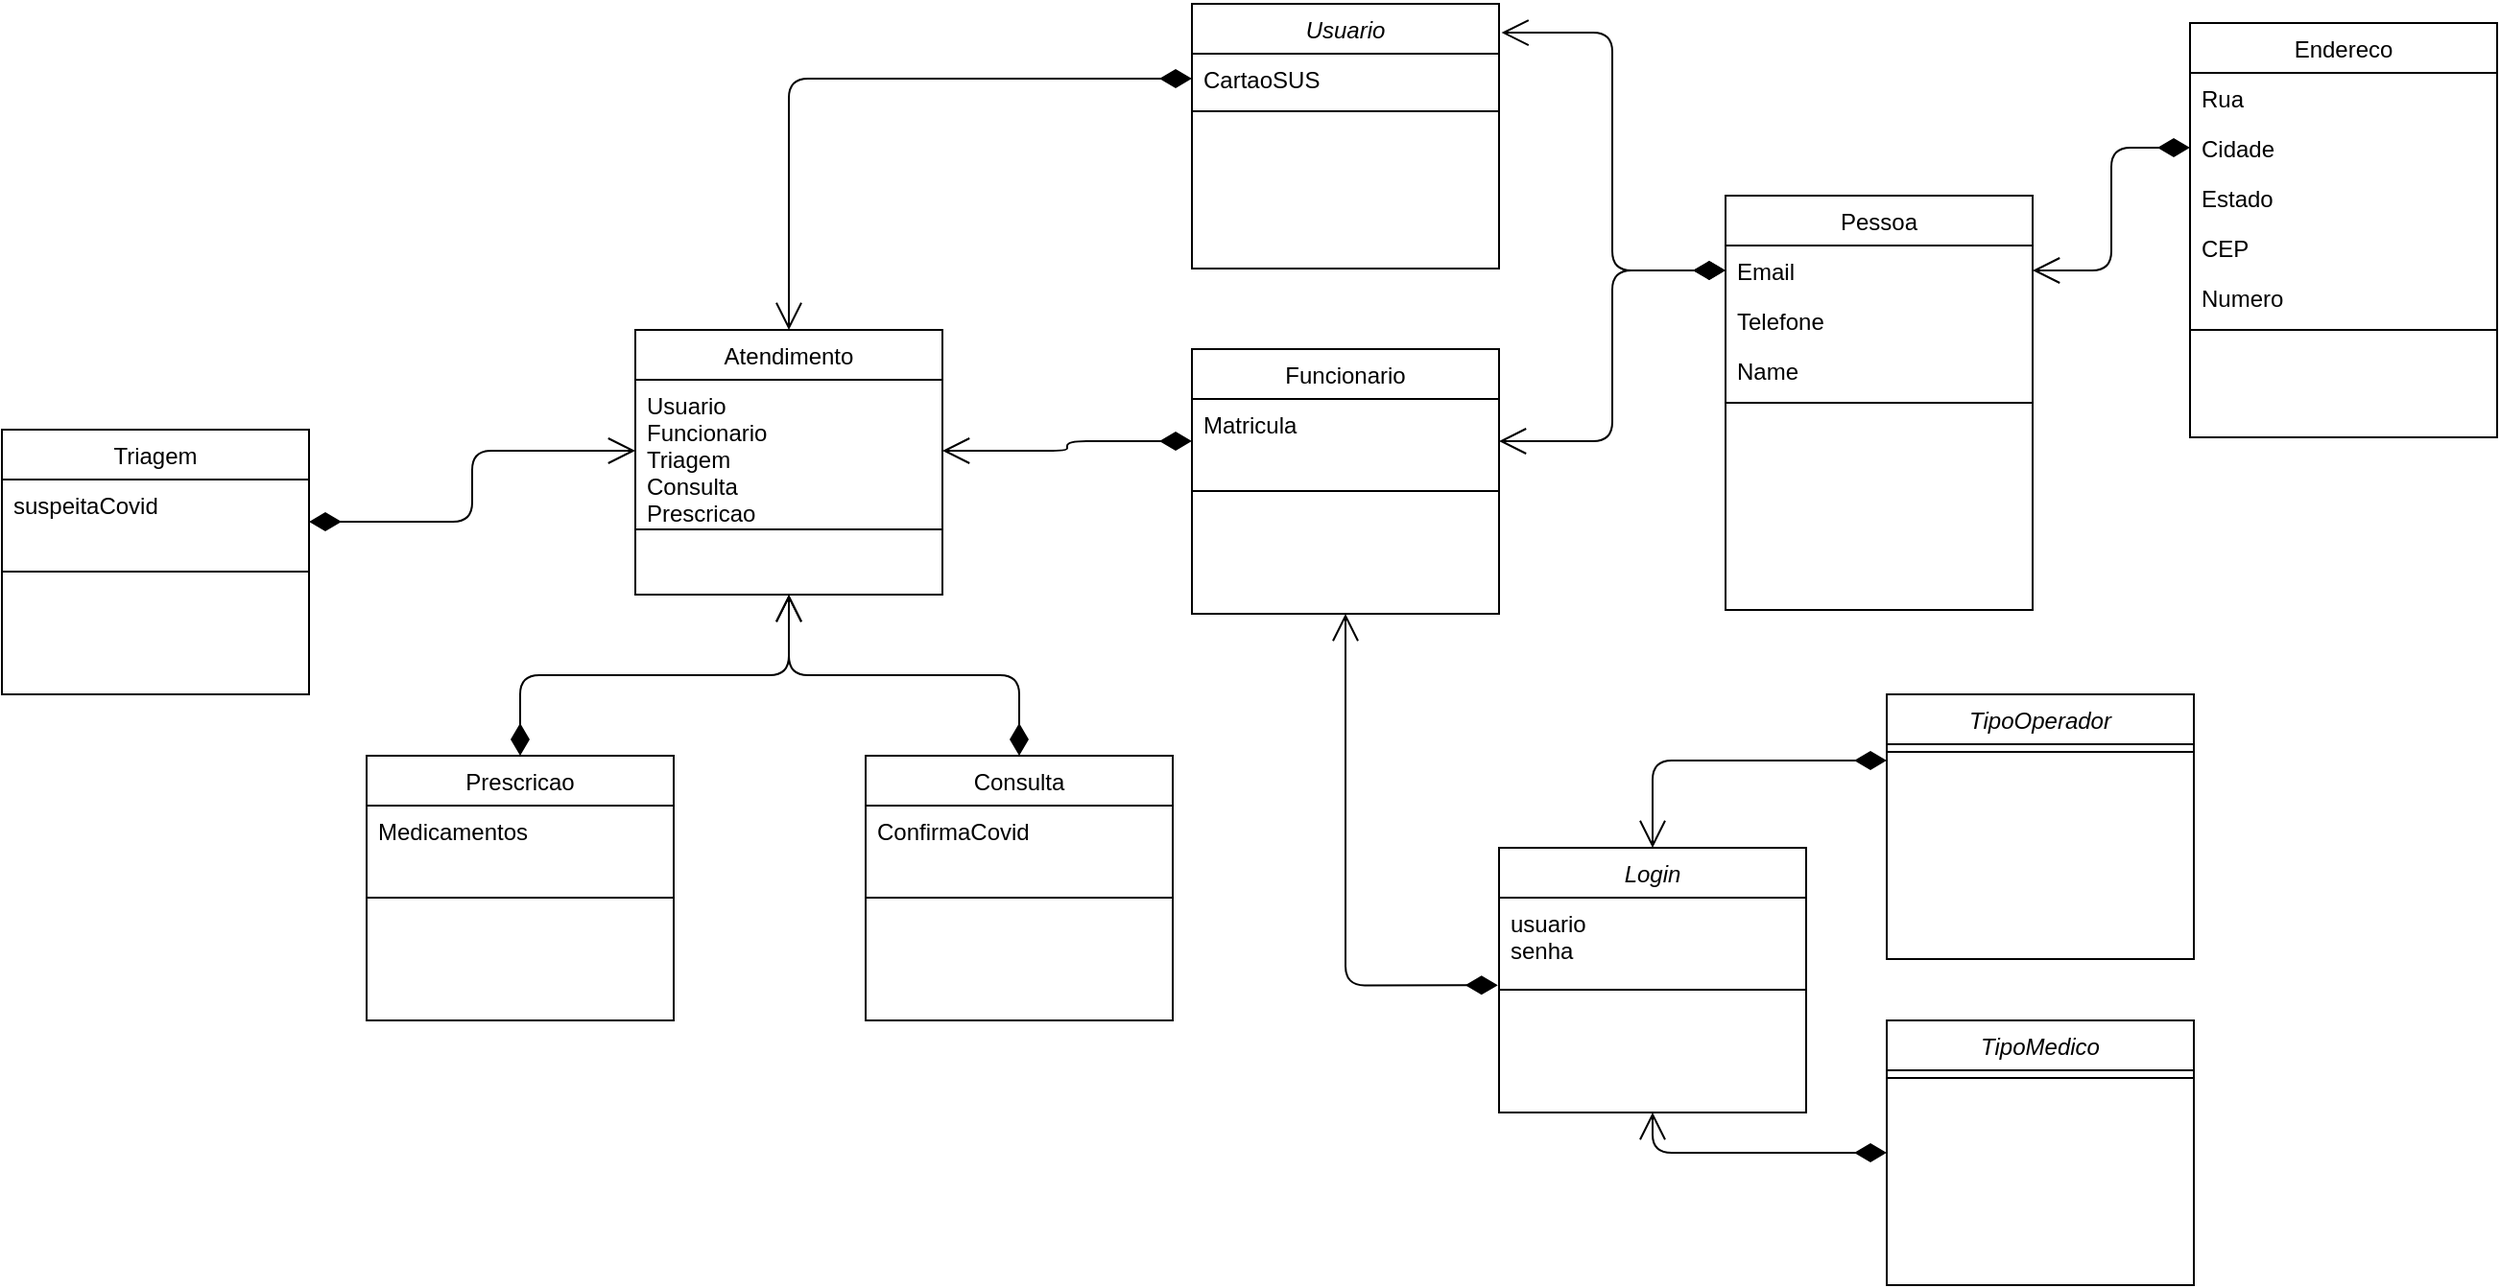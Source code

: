 <mxfile version="13.1.3" type="device"><diagram id="C5RBs43oDa-KdzZeNtuy" name="Page-1"><mxGraphModel dx="2404" dy="1145" grid="1" gridSize="10" guides="1" tooltips="1" connect="1" arrows="1" fold="1" page="1" pageScale="1" pageWidth="827" pageHeight="1169" math="0" shadow="0"><root><mxCell id="WIyWlLk6GJQsqaUBKTNV-0"/><mxCell id="WIyWlLk6GJQsqaUBKTNV-1" parent="WIyWlLk6GJQsqaUBKTNV-0"/><mxCell id="zkfFHV4jXpPFQw0GAbJ--17" value="Pessoa" style="swimlane;fontStyle=0;align=center;verticalAlign=top;childLayout=stackLayout;horizontal=1;startSize=26;horizontalStack=0;resizeParent=1;resizeLast=0;collapsible=1;marginBottom=0;rounded=0;shadow=0;strokeWidth=1;" parent="WIyWlLk6GJQsqaUBKTNV-1" vertex="1"><mxGeometry x="508" y="120" width="160" height="216" as="geometry"><mxRectangle x="550" y="140" width="160" height="26" as="alternateBounds"/></mxGeometry></mxCell><mxCell id="r5ZxRTJH09f8e8L7MGF4-11" value="Email" style="text;align=left;verticalAlign=top;spacingLeft=4;spacingRight=4;overflow=hidden;rotatable=0;points=[[0,0.5],[1,0.5]];portConstraint=eastwest;rounded=0;shadow=0;html=0;" vertex="1" parent="zkfFHV4jXpPFQw0GAbJ--17"><mxGeometry y="26" width="160" height="26" as="geometry"/></mxCell><mxCell id="r5ZxRTJH09f8e8L7MGF4-10" value="Telefone" style="text;align=left;verticalAlign=top;spacingLeft=4;spacingRight=4;overflow=hidden;rotatable=0;points=[[0,0.5],[1,0.5]];portConstraint=eastwest;rounded=0;shadow=0;html=0;" vertex="1" parent="zkfFHV4jXpPFQw0GAbJ--17"><mxGeometry y="52" width="160" height="26" as="geometry"/></mxCell><mxCell id="r5ZxRTJH09f8e8L7MGF4-9" value="Name" style="text;align=left;verticalAlign=top;spacingLeft=4;spacingRight=4;overflow=hidden;rotatable=0;points=[[0,0.5],[1,0.5]];portConstraint=eastwest;" vertex="1" parent="zkfFHV4jXpPFQw0GAbJ--17"><mxGeometry y="78" width="160" height="26" as="geometry"/></mxCell><mxCell id="zkfFHV4jXpPFQw0GAbJ--23" value="" style="line;html=1;strokeWidth=1;align=left;verticalAlign=middle;spacingTop=-1;spacingLeft=3;spacingRight=3;rotatable=0;labelPosition=right;points=[];portConstraint=eastwest;" parent="zkfFHV4jXpPFQw0GAbJ--17" vertex="1"><mxGeometry y="104" width="160" height="8" as="geometry"/></mxCell><mxCell id="zkfFHV4jXpPFQw0GAbJ--0" value="Usuario" style="swimlane;fontStyle=2;align=center;verticalAlign=top;childLayout=stackLayout;horizontal=1;startSize=26;horizontalStack=0;resizeParent=1;resizeLast=0;collapsible=1;marginBottom=0;rounded=0;shadow=0;strokeWidth=1;" parent="WIyWlLk6GJQsqaUBKTNV-1" vertex="1"><mxGeometry x="230" y="20" width="160" height="138" as="geometry"><mxRectangle x="230" y="140" width="160" height="26" as="alternateBounds"/></mxGeometry></mxCell><mxCell id="zkfFHV4jXpPFQw0GAbJ--1" value="CartaoSUS" style="text;align=left;verticalAlign=top;spacingLeft=4;spacingRight=4;overflow=hidden;rotatable=0;points=[[0,0.5],[1,0.5]];portConstraint=eastwest;" parent="zkfFHV4jXpPFQw0GAbJ--0" vertex="1"><mxGeometry y="26" width="160" height="26" as="geometry"/></mxCell><mxCell id="zkfFHV4jXpPFQw0GAbJ--4" value="" style="line;html=1;strokeWidth=1;align=left;verticalAlign=middle;spacingTop=-1;spacingLeft=3;spacingRight=3;rotatable=0;labelPosition=right;points=[];portConstraint=eastwest;" parent="zkfFHV4jXpPFQw0GAbJ--0" vertex="1"><mxGeometry y="52" width="160" height="8" as="geometry"/></mxCell><mxCell id="zkfFHV4jXpPFQw0GAbJ--6" value="Funcionario" style="swimlane;fontStyle=0;align=center;verticalAlign=top;childLayout=stackLayout;horizontal=1;startSize=26;horizontalStack=0;resizeParent=1;resizeLast=0;collapsible=1;marginBottom=0;rounded=0;shadow=0;strokeWidth=1;" parent="WIyWlLk6GJQsqaUBKTNV-1" vertex="1"><mxGeometry x="230" y="200" width="160" height="138" as="geometry"><mxRectangle x="130" y="380" width="160" height="26" as="alternateBounds"/></mxGeometry></mxCell><mxCell id="zkfFHV4jXpPFQw0GAbJ--7" value="Matricula" style="text;align=left;verticalAlign=top;spacingLeft=4;spacingRight=4;overflow=hidden;rotatable=0;points=[[0,0.5],[1,0.5]];portConstraint=eastwest;" parent="zkfFHV4jXpPFQw0GAbJ--6" vertex="1"><mxGeometry y="26" width="160" height="44" as="geometry"/></mxCell><mxCell id="zkfFHV4jXpPFQw0GAbJ--9" value="" style="line;html=1;strokeWidth=1;align=left;verticalAlign=middle;spacingTop=-1;spacingLeft=3;spacingRight=3;rotatable=0;labelPosition=right;points=[];portConstraint=eastwest;" parent="zkfFHV4jXpPFQw0GAbJ--6" vertex="1"><mxGeometry y="70" width="160" height="8" as="geometry"/></mxCell><mxCell id="r5ZxRTJH09f8e8L7MGF4-37" value="" style="endArrow=open;html=1;endSize=12;startArrow=diamondThin;startSize=14;startFill=1;edgeStyle=orthogonalEdgeStyle;align=left;verticalAlign=bottom;exitX=0;exitY=0.5;exitDx=0;exitDy=0;entryX=1.008;entryY=0.109;entryDx=0;entryDy=0;entryPerimeter=0;" edge="1" parent="WIyWlLk6GJQsqaUBKTNV-1" source="r5ZxRTJH09f8e8L7MGF4-11" target="zkfFHV4jXpPFQw0GAbJ--0"><mxGeometry x="-1" y="3" relative="1" as="geometry"><mxPoint x="440" y="540" as="sourcePoint"/><mxPoint x="600" y="540" as="targetPoint"/></mxGeometry></mxCell><mxCell id="r5ZxRTJH09f8e8L7MGF4-39" value="" style="endArrow=open;html=1;endSize=12;startArrow=diamondThin;startSize=14;startFill=1;edgeStyle=orthogonalEdgeStyle;align=left;verticalAlign=bottom;exitX=0;exitY=0.5;exitDx=0;exitDy=0;entryX=1;entryY=0.5;entryDx=0;entryDy=0;" edge="1" parent="WIyWlLk6GJQsqaUBKTNV-1" source="r5ZxRTJH09f8e8L7MGF4-2" target="r5ZxRTJH09f8e8L7MGF4-11"><mxGeometry x="-1" y="3" relative="1" as="geometry"><mxPoint x="515.76" y="142.096" as="sourcePoint"/><mxPoint x="401.28" y="45.042" as="targetPoint"/></mxGeometry></mxCell><mxCell id="r5ZxRTJH09f8e8L7MGF4-40" value="" style="endArrow=open;html=1;endSize=12;startArrow=diamondThin;startSize=14;startFill=1;edgeStyle=orthogonalEdgeStyle;align=left;verticalAlign=bottom;entryX=1;entryY=0.5;entryDx=0;entryDy=0;exitX=0;exitY=0.5;exitDx=0;exitDy=0;" edge="1" parent="WIyWlLk6GJQsqaUBKTNV-1" source="r5ZxRTJH09f8e8L7MGF4-11" target="zkfFHV4jXpPFQw0GAbJ--7"><mxGeometry x="-1" y="3" relative="1" as="geometry"><mxPoint x="450" y="170" as="sourcePoint"/><mxPoint x="401.28" y="45.042" as="targetPoint"/></mxGeometry></mxCell><mxCell id="r5ZxRTJH09f8e8L7MGF4-42" value="" style="endArrow=open;html=1;endSize=12;startArrow=diamondThin;startSize=14;startFill=1;edgeStyle=orthogonalEdgeStyle;align=left;verticalAlign=bottom;entryX=1;entryY=0.5;entryDx=0;entryDy=0;exitX=0;exitY=0.5;exitDx=0;exitDy=0;" edge="1" parent="WIyWlLk6GJQsqaUBKTNV-1" source="zkfFHV4jXpPFQw0GAbJ--7" target="r5ZxRTJH09f8e8L7MGF4-34"><mxGeometry x="-1" y="3" relative="1" as="geometry"><mxPoint x="518" y="169" as="sourcePoint"/><mxPoint x="400.0" y="258.0" as="targetPoint"/></mxGeometry></mxCell><mxCell id="r5ZxRTJH09f8e8L7MGF4-43" value="" style="endArrow=open;html=1;endSize=12;startArrow=diamondThin;startSize=14;startFill=1;edgeStyle=orthogonalEdgeStyle;align=left;verticalAlign=bottom;entryX=0.5;entryY=0;entryDx=0;entryDy=0;exitX=0;exitY=0.5;exitDx=0;exitDy=0;" edge="1" parent="WIyWlLk6GJQsqaUBKTNV-1" source="zkfFHV4jXpPFQw0GAbJ--1" target="r5ZxRTJH09f8e8L7MGF4-33"><mxGeometry x="-1" y="3" relative="1" as="geometry"><mxPoint x="240.0" y="258.0" as="sourcePoint"/><mxPoint x="170.0" y="533" as="targetPoint"/></mxGeometry></mxCell><mxCell id="r5ZxRTJH09f8e8L7MGF4-48" value="" style="endArrow=open;html=1;endSize=12;startArrow=diamondThin;startSize=14;startFill=1;edgeStyle=orthogonalEdgeStyle;align=left;verticalAlign=bottom;entryX=0.5;entryY=0;entryDx=0;entryDy=0;exitX=0;exitY=0.25;exitDx=0;exitDy=0;" edge="1" parent="WIyWlLk6GJQsqaUBKTNV-1" source="r5ZxRTJH09f8e8L7MGF4-18" target="r5ZxRTJH09f8e8L7MGF4-12"><mxGeometry x="-1" y="3" relative="1" as="geometry"><mxPoint x="400" y="518" as="sourcePoint"/><mxPoint x="282.0" y="313.5" as="targetPoint"/></mxGeometry></mxCell><mxCell id="r5ZxRTJH09f8e8L7MGF4-49" value="" style="endArrow=open;html=1;endSize=12;startArrow=diamondThin;startSize=14;startFill=1;edgeStyle=orthogonalEdgeStyle;align=left;verticalAlign=bottom;entryX=0.5;entryY=1;entryDx=0;entryDy=0;exitX=0;exitY=0.5;exitDx=0;exitDy=0;" edge="1" parent="WIyWlLk6GJQsqaUBKTNV-1" source="r5ZxRTJH09f8e8L7MGF4-22" target="r5ZxRTJH09f8e8L7MGF4-12"><mxGeometry x="-1" y="3" relative="1" as="geometry"><mxPoint x="602" y="424.5" as="sourcePoint"/><mxPoint x="480" y="470" as="targetPoint"/></mxGeometry></mxCell><mxCell id="r5ZxRTJH09f8e8L7MGF4-51" value="" style="endArrow=open;html=1;endSize=12;startArrow=diamondThin;startSize=14;startFill=1;edgeStyle=orthogonalEdgeStyle;align=left;verticalAlign=bottom;entryX=0.5;entryY=1;entryDx=0;entryDy=0;exitX=0.5;exitY=0;exitDx=0;exitDy=0;" edge="1" parent="WIyWlLk6GJQsqaUBKTNV-1" source="r5ZxRTJH09f8e8L7MGF4-27" target="r5ZxRTJH09f8e8L7MGF4-33"><mxGeometry x="-1" y="3" relative="1" as="geometry"><mxPoint x="240" y="258.0" as="sourcePoint"/><mxPoint x="170" y="533" as="targetPoint"/></mxGeometry></mxCell><mxCell id="r5ZxRTJH09f8e8L7MGF4-52" value="" style="endArrow=open;html=1;endSize=12;startArrow=diamondThin;startSize=14;startFill=1;edgeStyle=orthogonalEdgeStyle;align=left;verticalAlign=bottom;entryX=0.5;entryY=1;entryDx=0;entryDy=0;exitX=0.5;exitY=0;exitDx=0;exitDy=0;" edge="1" parent="WIyWlLk6GJQsqaUBKTNV-1" source="r5ZxRTJH09f8e8L7MGF4-24" target="r5ZxRTJH09f8e8L7MGF4-33"><mxGeometry x="-1" y="3" relative="1" as="geometry"><mxPoint x="210" y="720" as="sourcePoint"/><mxPoint x="90" y="608" as="targetPoint"/></mxGeometry></mxCell><mxCell id="r5ZxRTJH09f8e8L7MGF4-53" value="" style="endArrow=open;html=1;endSize=12;startArrow=diamondThin;startSize=14;startFill=1;edgeStyle=orthogonalEdgeStyle;align=left;verticalAlign=bottom;entryX=0;entryY=0.5;entryDx=0;entryDy=0;exitX=1;exitY=0.5;exitDx=0;exitDy=0;" edge="1" parent="WIyWlLk6GJQsqaUBKTNV-1" source="r5ZxRTJH09f8e8L7MGF4-31" target="r5ZxRTJH09f8e8L7MGF4-34"><mxGeometry x="-1" y="3" relative="1" as="geometry"><mxPoint x="210" y="720" as="sourcePoint"/><mxPoint x="90" y="608" as="targetPoint"/></mxGeometry></mxCell><mxCell id="r5ZxRTJH09f8e8L7MGF4-33" value="Atendimento" style="swimlane;fontStyle=0;align=center;verticalAlign=top;childLayout=stackLayout;horizontal=1;startSize=26;horizontalStack=0;resizeParent=1;resizeLast=0;collapsible=1;marginBottom=0;rounded=0;shadow=0;strokeWidth=1;" vertex="1" parent="WIyWlLk6GJQsqaUBKTNV-1"><mxGeometry x="-60" y="190" width="160" height="138" as="geometry"><mxRectangle x="130" y="380" width="160" height="26" as="alternateBounds"/></mxGeometry></mxCell><mxCell id="r5ZxRTJH09f8e8L7MGF4-34" value="Usuario&#xa;Funcionario&#xa;Triagem&#xa;Consulta&#xa;Prescricao" style="text;align=left;verticalAlign=top;spacingLeft=4;spacingRight=4;overflow=hidden;rotatable=0;points=[[0,0.5],[1,0.5]];portConstraint=eastwest;" vertex="1" parent="r5ZxRTJH09f8e8L7MGF4-33"><mxGeometry y="26" width="160" height="74" as="geometry"/></mxCell><mxCell id="r5ZxRTJH09f8e8L7MGF4-35" value="" style="line;html=1;strokeWidth=1;align=left;verticalAlign=middle;spacingTop=-1;spacingLeft=3;spacingRight=3;rotatable=0;labelPosition=right;points=[];portConstraint=eastwest;" vertex="1" parent="r5ZxRTJH09f8e8L7MGF4-33"><mxGeometry y="100" width="160" height="8" as="geometry"/></mxCell><mxCell id="r5ZxRTJH09f8e8L7MGF4-24" value="Prescricao" style="swimlane;fontStyle=0;align=center;verticalAlign=top;childLayout=stackLayout;horizontal=1;startSize=26;horizontalStack=0;resizeParent=1;resizeLast=0;collapsible=1;marginBottom=0;rounded=0;shadow=0;strokeWidth=1;" vertex="1" parent="WIyWlLk6GJQsqaUBKTNV-1"><mxGeometry x="-200" y="412" width="160" height="138" as="geometry"><mxRectangle x="130" y="380" width="160" height="26" as="alternateBounds"/></mxGeometry></mxCell><mxCell id="r5ZxRTJH09f8e8L7MGF4-25" value="Medicamentos" style="text;align=left;verticalAlign=top;spacingLeft=4;spacingRight=4;overflow=hidden;rotatable=0;points=[[0,0.5],[1,0.5]];portConstraint=eastwest;" vertex="1" parent="r5ZxRTJH09f8e8L7MGF4-24"><mxGeometry y="26" width="160" height="44" as="geometry"/></mxCell><mxCell id="r5ZxRTJH09f8e8L7MGF4-26" value="" style="line;html=1;strokeWidth=1;align=left;verticalAlign=middle;spacingTop=-1;spacingLeft=3;spacingRight=3;rotatable=0;labelPosition=right;points=[];portConstraint=eastwest;" vertex="1" parent="r5ZxRTJH09f8e8L7MGF4-24"><mxGeometry y="70" width="160" height="8" as="geometry"/></mxCell><mxCell id="r5ZxRTJH09f8e8L7MGF4-27" value="Consulta" style="swimlane;fontStyle=0;align=center;verticalAlign=top;childLayout=stackLayout;horizontal=1;startSize=26;horizontalStack=0;resizeParent=1;resizeLast=0;collapsible=1;marginBottom=0;rounded=0;shadow=0;strokeWidth=1;" vertex="1" parent="WIyWlLk6GJQsqaUBKTNV-1"><mxGeometry x="60" y="412" width="160" height="138" as="geometry"><mxRectangle x="130" y="380" width="160" height="26" as="alternateBounds"/></mxGeometry></mxCell><mxCell id="r5ZxRTJH09f8e8L7MGF4-46" value="ConfirmaCovid" style="text;align=left;verticalAlign=top;spacingLeft=4;spacingRight=4;overflow=hidden;rotatable=0;points=[[0,0.5],[1,0.5]];portConstraint=eastwest;" vertex="1" parent="r5ZxRTJH09f8e8L7MGF4-27"><mxGeometry y="26" width="160" height="44" as="geometry"/></mxCell><mxCell id="r5ZxRTJH09f8e8L7MGF4-29" value="" style="line;html=1;strokeWidth=1;align=left;verticalAlign=middle;spacingTop=-1;spacingLeft=3;spacingRight=3;rotatable=0;labelPosition=right;points=[];portConstraint=eastwest;" vertex="1" parent="r5ZxRTJH09f8e8L7MGF4-27"><mxGeometry y="70" width="160" height="8" as="geometry"/></mxCell><mxCell id="r5ZxRTJH09f8e8L7MGF4-30" value="Triagem" style="swimlane;fontStyle=0;align=center;verticalAlign=top;childLayout=stackLayout;horizontal=1;startSize=26;horizontalStack=0;resizeParent=1;resizeLast=0;collapsible=1;marginBottom=0;rounded=0;shadow=0;strokeWidth=1;" vertex="1" parent="WIyWlLk6GJQsqaUBKTNV-1"><mxGeometry x="-390" y="242" width="160" height="138" as="geometry"><mxRectangle x="130" y="380" width="160" height="26" as="alternateBounds"/></mxGeometry></mxCell><mxCell id="r5ZxRTJH09f8e8L7MGF4-31" value="suspeitaCovid" style="text;align=left;verticalAlign=top;spacingLeft=4;spacingRight=4;overflow=hidden;rotatable=0;points=[[0,0.5],[1,0.5]];portConstraint=eastwest;" vertex="1" parent="r5ZxRTJH09f8e8L7MGF4-30"><mxGeometry y="26" width="160" height="44" as="geometry"/></mxCell><mxCell id="r5ZxRTJH09f8e8L7MGF4-32" value="" style="line;html=1;strokeWidth=1;align=left;verticalAlign=middle;spacingTop=-1;spacingLeft=3;spacingRight=3;rotatable=0;labelPosition=right;points=[];portConstraint=eastwest;" vertex="1" parent="r5ZxRTJH09f8e8L7MGF4-30"><mxGeometry y="70" width="160" height="8" as="geometry"/></mxCell><mxCell id="r5ZxRTJH09f8e8L7MGF4-18" value="TipoOperador" style="swimlane;fontStyle=2;align=center;verticalAlign=top;childLayout=stackLayout;horizontal=1;startSize=26;horizontalStack=0;resizeParent=1;resizeLast=0;collapsible=1;marginBottom=0;rounded=0;shadow=0;strokeWidth=1;" vertex="1" parent="WIyWlLk6GJQsqaUBKTNV-1"><mxGeometry x="592" y="380" width="160" height="138" as="geometry"><mxRectangle x="230" y="140" width="160" height="26" as="alternateBounds"/></mxGeometry></mxCell><mxCell id="r5ZxRTJH09f8e8L7MGF4-20" value="" style="line;html=1;strokeWidth=1;align=left;verticalAlign=middle;spacingTop=-1;spacingLeft=3;spacingRight=3;rotatable=0;labelPosition=right;points=[];portConstraint=eastwest;" vertex="1" parent="r5ZxRTJH09f8e8L7MGF4-18"><mxGeometry y="26" width="160" height="8" as="geometry"/></mxCell><mxCell id="r5ZxRTJH09f8e8L7MGF4-22" value="TipoMedico" style="swimlane;fontStyle=2;align=center;verticalAlign=top;childLayout=stackLayout;horizontal=1;startSize=26;horizontalStack=0;resizeParent=1;resizeLast=0;collapsible=1;marginBottom=0;rounded=0;shadow=0;strokeWidth=1;" vertex="1" parent="WIyWlLk6GJQsqaUBKTNV-1"><mxGeometry x="592" y="550" width="160" height="138" as="geometry"><mxRectangle x="230" y="140" width="160" height="26" as="alternateBounds"/></mxGeometry></mxCell><mxCell id="r5ZxRTJH09f8e8L7MGF4-23" value="" style="line;html=1;strokeWidth=1;align=left;verticalAlign=middle;spacingTop=-1;spacingLeft=3;spacingRight=3;rotatable=0;labelPosition=right;points=[];portConstraint=eastwest;" vertex="1" parent="r5ZxRTJH09f8e8L7MGF4-22"><mxGeometry y="26" width="160" height="8" as="geometry"/></mxCell><mxCell id="r5ZxRTJH09f8e8L7MGF4-12" value="Login" style="swimlane;fontStyle=2;align=center;verticalAlign=top;childLayout=stackLayout;horizontal=1;startSize=26;horizontalStack=0;resizeParent=1;resizeLast=0;collapsible=1;marginBottom=0;rounded=0;shadow=0;strokeWidth=1;" vertex="1" parent="WIyWlLk6GJQsqaUBKTNV-1"><mxGeometry x="390" y="460" width="160" height="138" as="geometry"><mxRectangle x="230" y="140" width="160" height="26" as="alternateBounds"/></mxGeometry></mxCell><mxCell id="r5ZxRTJH09f8e8L7MGF4-13" value="usuario&#xa;senha" style="text;align=left;verticalAlign=top;spacingLeft=4;spacingRight=4;overflow=hidden;rotatable=0;points=[[0,0.5],[1,0.5]];portConstraint=eastwest;" vertex="1" parent="r5ZxRTJH09f8e8L7MGF4-12"><mxGeometry y="26" width="160" height="44" as="geometry"/></mxCell><mxCell id="r5ZxRTJH09f8e8L7MGF4-14" value="" style="line;html=1;strokeWidth=1;align=left;verticalAlign=middle;spacingTop=-1;spacingLeft=3;spacingRight=3;rotatable=0;labelPosition=right;points=[];portConstraint=eastwest;" vertex="1" parent="r5ZxRTJH09f8e8L7MGF4-12"><mxGeometry y="70" width="160" height="8" as="geometry"/></mxCell><mxCell id="r5ZxRTJH09f8e8L7MGF4-54" value="" style="endArrow=open;html=1;endSize=12;startArrow=diamondThin;startSize=14;startFill=1;edgeStyle=orthogonalEdgeStyle;align=left;verticalAlign=bottom;entryX=0.5;entryY=1;entryDx=0;entryDy=0;exitX=-0.004;exitY=0.208;exitDx=0;exitDy=0;exitPerimeter=0;" edge="1" parent="WIyWlLk6GJQsqaUBKTNV-1" source="r5ZxRTJH09f8e8L7MGF4-14" target="zkfFHV4jXpPFQw0GAbJ--6"><mxGeometry x="-1" y="3" relative="1" as="geometry"><mxPoint x="518" y="169" as="sourcePoint"/><mxPoint x="400" y="258.0" as="targetPoint"/></mxGeometry></mxCell><mxCell id="r5ZxRTJH09f8e8L7MGF4-0" value="Endereco" style="swimlane;fontStyle=0;align=center;verticalAlign=top;childLayout=stackLayout;horizontal=1;startSize=26;horizontalStack=0;resizeParent=1;resizeLast=0;collapsible=1;marginBottom=0;rounded=0;shadow=0;strokeWidth=1;" vertex="1" parent="WIyWlLk6GJQsqaUBKTNV-1"><mxGeometry x="750" y="30" width="160" height="216" as="geometry"><mxRectangle x="550" y="140" width="160" height="26" as="alternateBounds"/></mxGeometry></mxCell><mxCell id="r5ZxRTJH09f8e8L7MGF4-1" value="Rua" style="text;align=left;verticalAlign=top;spacingLeft=4;spacingRight=4;overflow=hidden;rotatable=0;points=[[0,0.5],[1,0.5]];portConstraint=eastwest;" vertex="1" parent="r5ZxRTJH09f8e8L7MGF4-0"><mxGeometry y="26" width="160" height="26" as="geometry"/></mxCell><mxCell id="r5ZxRTJH09f8e8L7MGF4-2" value="Cidade" style="text;align=left;verticalAlign=top;spacingLeft=4;spacingRight=4;overflow=hidden;rotatable=0;points=[[0,0.5],[1,0.5]];portConstraint=eastwest;rounded=0;shadow=0;html=0;" vertex="1" parent="r5ZxRTJH09f8e8L7MGF4-0"><mxGeometry y="52" width="160" height="26" as="geometry"/></mxCell><mxCell id="r5ZxRTJH09f8e8L7MGF4-3" value="Estado" style="text;align=left;verticalAlign=top;spacingLeft=4;spacingRight=4;overflow=hidden;rotatable=0;points=[[0,0.5],[1,0.5]];portConstraint=eastwest;rounded=0;shadow=0;html=0;" vertex="1" parent="r5ZxRTJH09f8e8L7MGF4-0"><mxGeometry y="78" width="160" height="26" as="geometry"/></mxCell><mxCell id="r5ZxRTJH09f8e8L7MGF4-4" value="CEP" style="text;align=left;verticalAlign=top;spacingLeft=4;spacingRight=4;overflow=hidden;rotatable=0;points=[[0,0.5],[1,0.5]];portConstraint=eastwest;rounded=0;shadow=0;html=0;" vertex="1" parent="r5ZxRTJH09f8e8L7MGF4-0"><mxGeometry y="104" width="160" height="26" as="geometry"/></mxCell><mxCell id="r5ZxRTJH09f8e8L7MGF4-5" value="Numero" style="text;align=left;verticalAlign=top;spacingLeft=4;spacingRight=4;overflow=hidden;rotatable=0;points=[[0,0.5],[1,0.5]];portConstraint=eastwest;rounded=0;shadow=0;html=0;" vertex="1" parent="r5ZxRTJH09f8e8L7MGF4-0"><mxGeometry y="130" width="160" height="26" as="geometry"/></mxCell><mxCell id="r5ZxRTJH09f8e8L7MGF4-6" value="" style="line;html=1;strokeWidth=1;align=left;verticalAlign=middle;spacingTop=-1;spacingLeft=3;spacingRight=3;rotatable=0;labelPosition=right;points=[];portConstraint=eastwest;" vertex="1" parent="r5ZxRTJH09f8e8L7MGF4-0"><mxGeometry y="156" width="160" height="8" as="geometry"/></mxCell></root></mxGraphModel></diagram></mxfile>